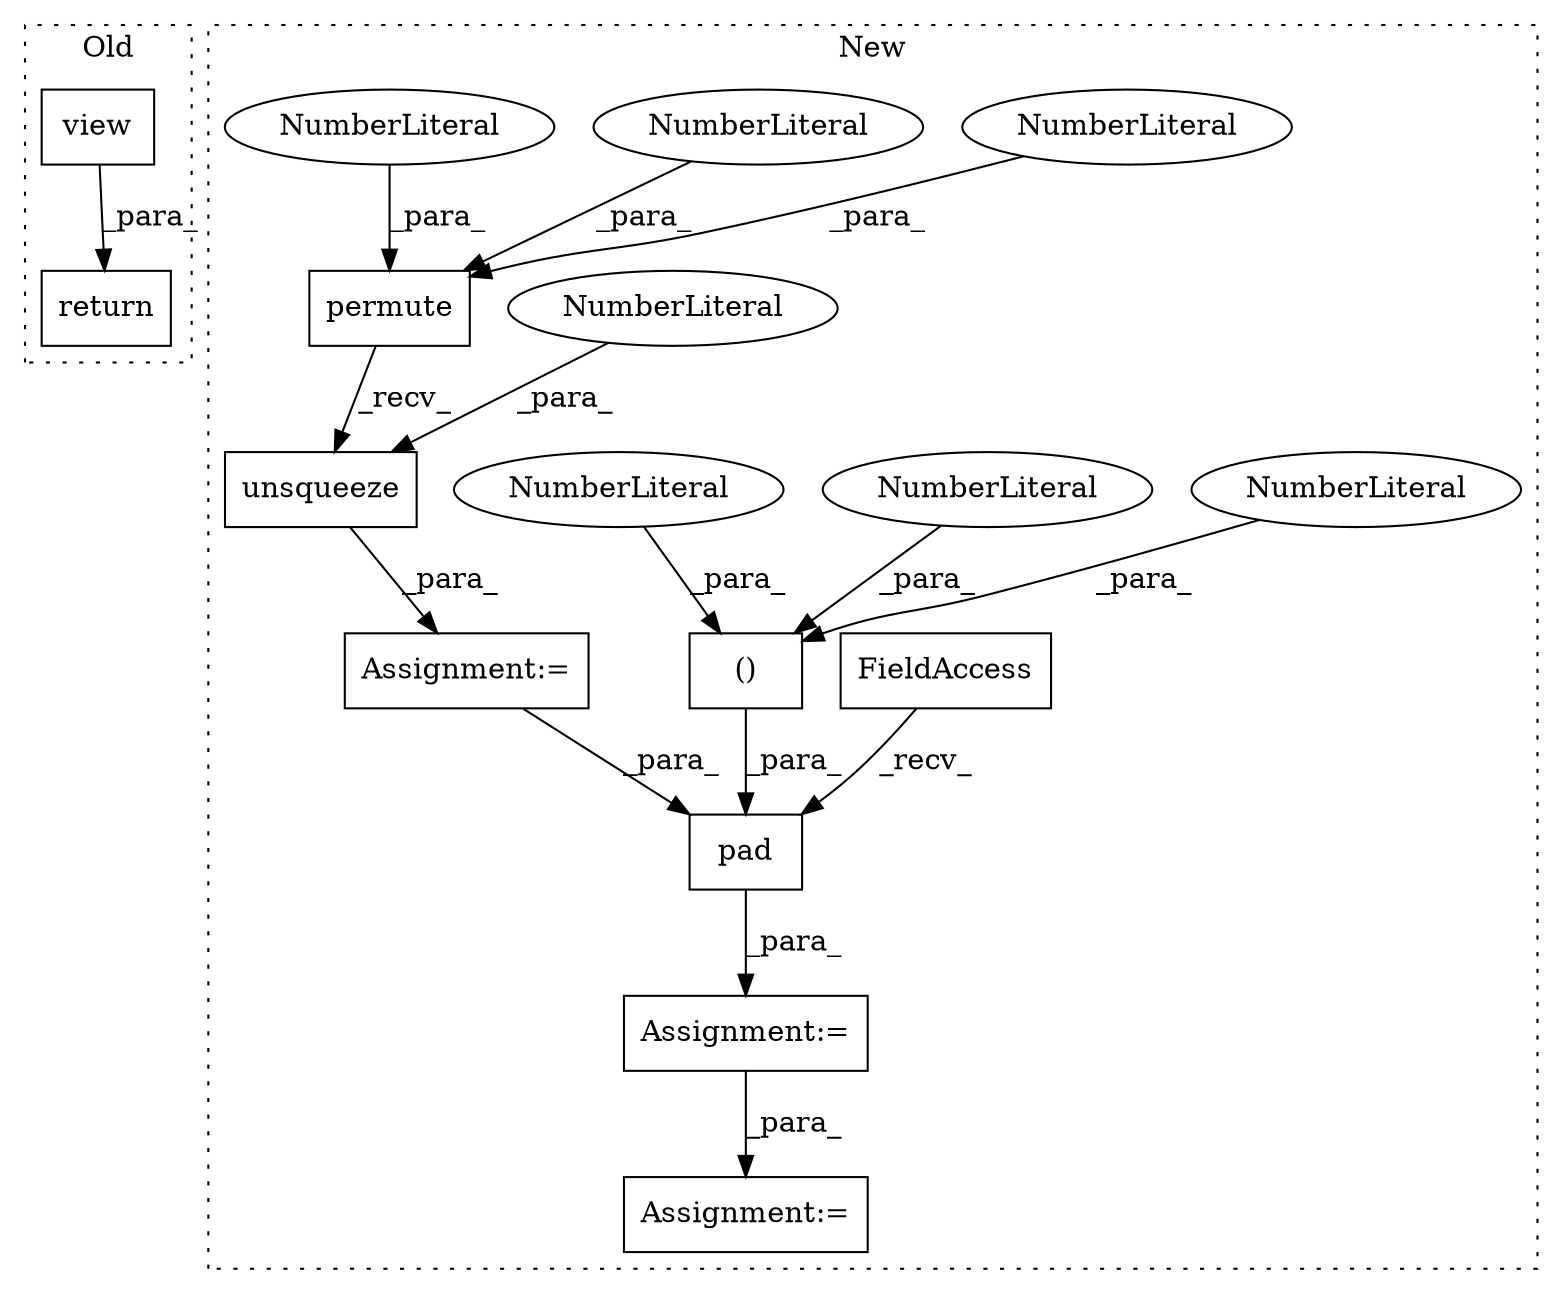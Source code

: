 digraph G {
subgraph cluster0 {
1 [label="view" a="32" s="3647,3676" l="5,1" shape="box"];
17 [label="return" a="41" s="3963" l="7" shape="box"];
label = "Old";
style="dotted";
}
subgraph cluster1 {
2 [label="unsqueeze" a="32" s="4456,4467" l="10,1" shape="box"];
3 [label="Assignment:=" a="7" s="4786" l="1" shape="box"];
4 [label="()" a="106" s="4651" l="72" shape="box"];
5 [label="pad" a="32" s="4638,4723" l="4,2" shape="box"];
6 [label="FieldAccess" a="22" s="4618" l="5" shape="box"];
7 [label="NumberLiteral" a="34" s="4651" l="1" shape="ellipse"];
8 [label="NumberLiteral" a="34" s="4466" l="1" shape="ellipse"];
9 [label="NumberLiteral" a="34" s="4722" l="1" shape="ellipse"];
10 [label="NumberLiteral" a="34" s="4665" l="1" shape="ellipse"];
11 [label="permute" a="32" s="4396,4409" l="8,1" shape="box"];
12 [label="NumberLiteral" a="34" s="4408" l="1" shape="ellipse"];
13 [label="NumberLiteral" a="34" s="4404" l="1" shape="ellipse"];
14 [label="NumberLiteral" a="34" s="4406" l="1" shape="ellipse"];
15 [label="Assignment:=" a="7" s="4617" l="1" shape="box"];
16 [label="Assignment:=" a="7" s="4435" l="1" shape="box"];
label = "New";
style="dotted";
}
1 -> 17 [label="_para_"];
2 -> 16 [label="_para_"];
4 -> 5 [label="_para_"];
5 -> 15 [label="_para_"];
6 -> 5 [label="_recv_"];
7 -> 4 [label="_para_"];
8 -> 2 [label="_para_"];
9 -> 4 [label="_para_"];
10 -> 4 [label="_para_"];
11 -> 2 [label="_recv_"];
12 -> 11 [label="_para_"];
13 -> 11 [label="_para_"];
14 -> 11 [label="_para_"];
15 -> 3 [label="_para_"];
16 -> 5 [label="_para_"];
}